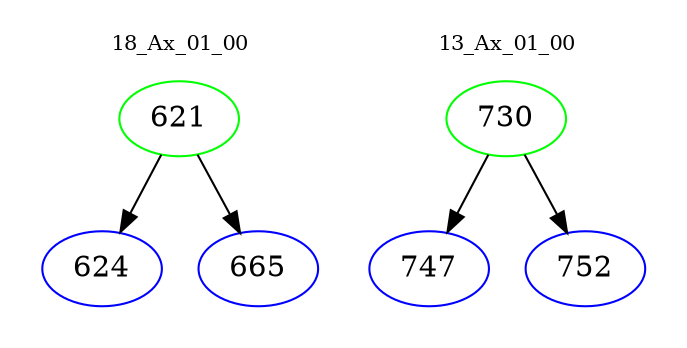 digraph{
subgraph cluster_0 {
color = white
label = "18_Ax_01_00";
fontsize=10;
T0_621 [label="621", color="green"]
T0_621 -> T0_624 [color="black"]
T0_624 [label="624", color="blue"]
T0_621 -> T0_665 [color="black"]
T0_665 [label="665", color="blue"]
}
subgraph cluster_1 {
color = white
label = "13_Ax_01_00";
fontsize=10;
T1_730 [label="730", color="green"]
T1_730 -> T1_747 [color="black"]
T1_747 [label="747", color="blue"]
T1_730 -> T1_752 [color="black"]
T1_752 [label="752", color="blue"]
}
}
